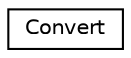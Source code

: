 digraph "Graphical Class Hierarchy"
{
 // LATEX_PDF_SIZE
  edge [fontname="Helvetica",fontsize="10",labelfontname="Helvetica",labelfontsize="10"];
  node [fontname="Helvetica",fontsize="10",shape=record];
  rankdir="LR";
  Node0 [label="Convert",height=0.2,width=0.4,color="black", fillcolor="white", style="filled",URL="$class_convert.html",tooltip=" "];
}
